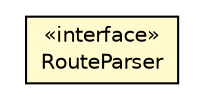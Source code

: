 #!/usr/local/bin/dot
#
# Class diagram 
# Generated by UMLGraph version R5_6-24-gf6e263 (http://www.umlgraph.org/)
#

digraph G {
	edge [fontname="Helvetica",fontsize=10,labelfontname="Helvetica",labelfontsize=10];
	node [fontname="Helvetica",fontsize=10,shape=plaintext];
	nodesep=0.25;
	ranksep=0.5;
	// org.qiweb.api.routes.RouteBuilder.RouteParser
	c27817 [label=<<table title="org.qiweb.api.routes.RouteBuilder.RouteParser" border="0" cellborder="1" cellspacing="0" cellpadding="2" port="p" bgcolor="lemonChiffon" href="./RouteBuilder.RouteParser.html">
		<tr><td><table border="0" cellspacing="0" cellpadding="1">
<tr><td align="center" balign="center"> &#171;interface&#187; </td></tr>
<tr><td align="center" balign="center"> RouteParser </td></tr>
		</table></td></tr>
		</table>>, URL="./RouteBuilder.RouteParser.html", fontname="Helvetica", fontcolor="black", fontsize=10.0];
}

